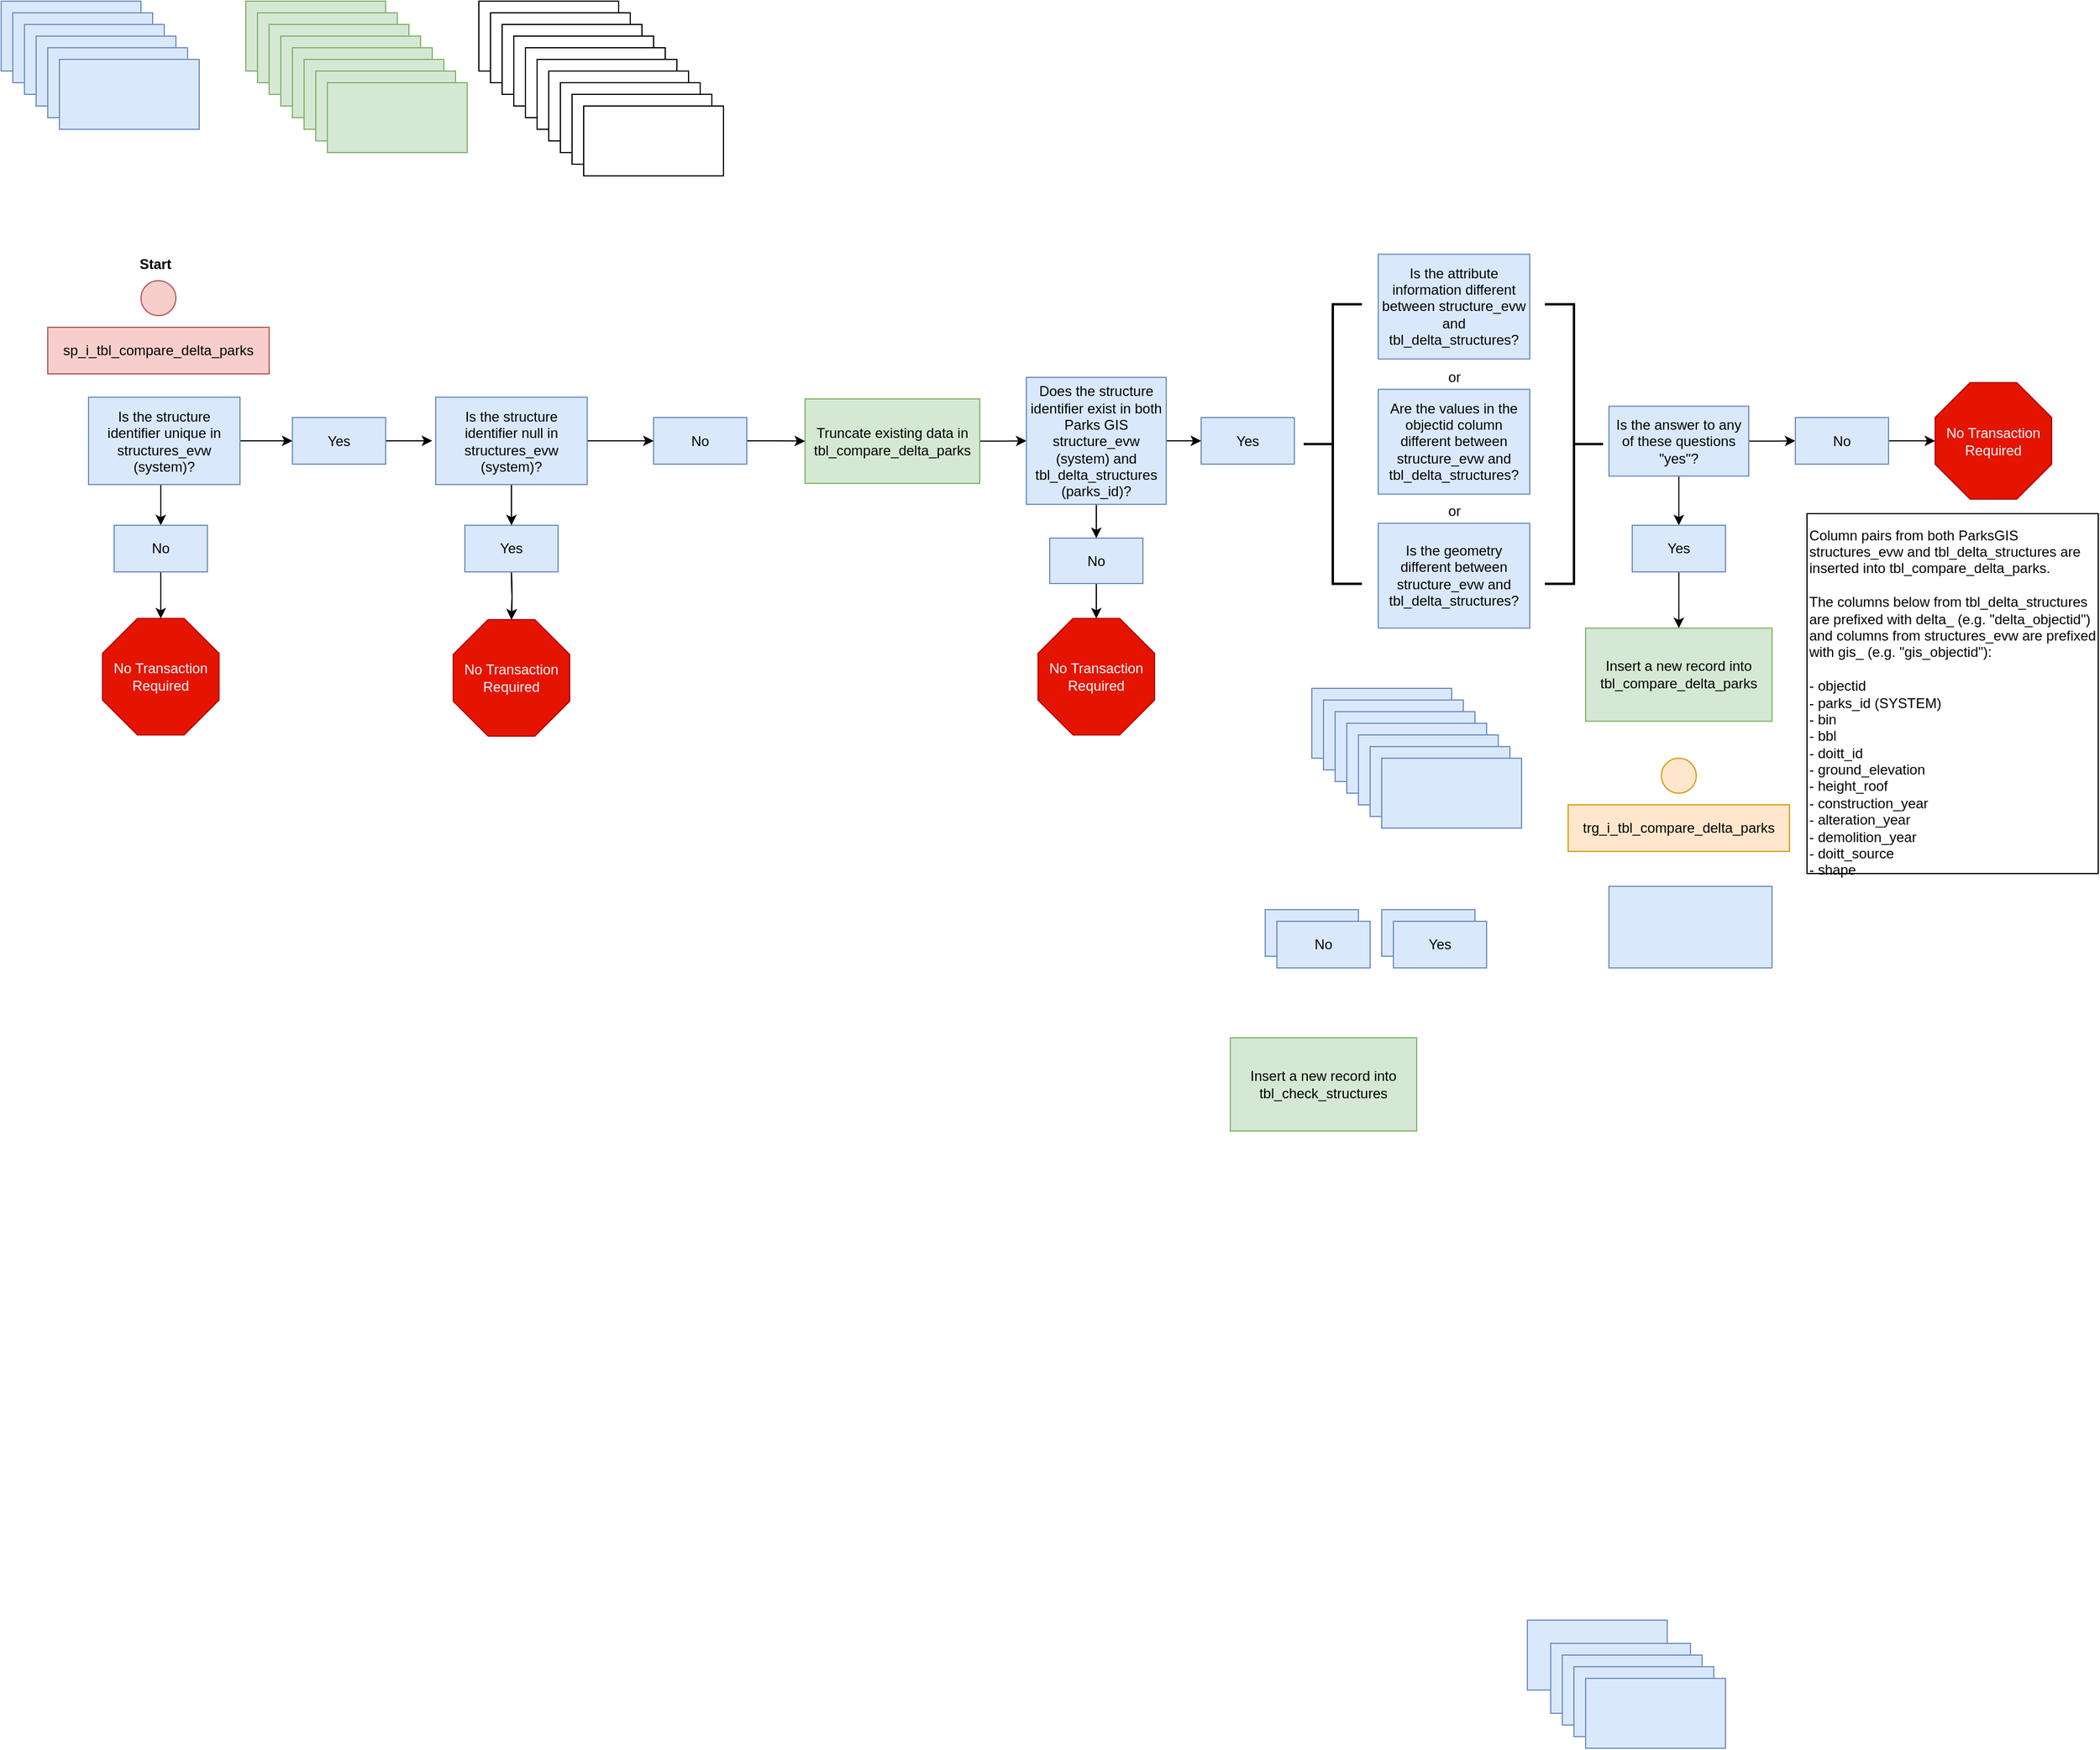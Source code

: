 <mxfile version="13.6.1" type="github">
  <diagram id="yhjQ-BZBC9xmJLAxqM3Y" name="Page-1">
    <mxGraphModel dx="950" dy="590" grid="1" gridSize="10" guides="1" tooltips="1" connect="1" arrows="1" fold="1" page="1" pageScale="1" pageWidth="850" pageHeight="1100" math="0" shadow="0">
      <root>
        <mxCell id="0" />
        <mxCell id="1" parent="0" />
        <mxCell id="AfwoPEnTrvlJszo75pfS-2" value="" style="rounded=0;whiteSpace=wrap;html=1;fillColor=#dae8fc;strokeColor=#6c8ebf;" vertex="1" parent="1">
          <mxGeometry x="40" y="40" width="120" height="60" as="geometry" />
        </mxCell>
        <mxCell id="AfwoPEnTrvlJszo75pfS-3" value="" style="rounded=0;whiteSpace=wrap;html=1;fillColor=#dae8fc;strokeColor=#6c8ebf;" vertex="1" parent="1">
          <mxGeometry x="50" y="50" width="120" height="60" as="geometry" />
        </mxCell>
        <mxCell id="AfwoPEnTrvlJszo75pfS-4" value="" style="rounded=0;whiteSpace=wrap;html=1;fillColor=#dae8fc;strokeColor=#6c8ebf;" vertex="1" parent="1">
          <mxGeometry x="60" y="60" width="120" height="60" as="geometry" />
        </mxCell>
        <mxCell id="AfwoPEnTrvlJszo75pfS-5" value="" style="rounded=0;whiteSpace=wrap;html=1;fillColor=#dae8fc;strokeColor=#6c8ebf;" vertex="1" parent="1">
          <mxGeometry x="70" y="70" width="120" height="60" as="geometry" />
        </mxCell>
        <mxCell id="AfwoPEnTrvlJszo75pfS-6" value="" style="rounded=0;whiteSpace=wrap;html=1;fillColor=#dae8fc;strokeColor=#6c8ebf;" vertex="1" parent="1">
          <mxGeometry x="80" y="80" width="120" height="60" as="geometry" />
        </mxCell>
        <mxCell id="AfwoPEnTrvlJszo75pfS-7" value="" style="rounded=0;whiteSpace=wrap;html=1;fillColor=#dae8fc;strokeColor=#6c8ebf;" vertex="1" parent="1">
          <mxGeometry x="90" y="90" width="120" height="60" as="geometry" />
        </mxCell>
        <mxCell id="AfwoPEnTrvlJszo75pfS-8" value="" style="rounded=0;whiteSpace=wrap;html=1;fillColor=#dae8fc;strokeColor=#6c8ebf;" vertex="1" parent="1">
          <mxGeometry x="1165" y="630" width="120" height="60" as="geometry" />
        </mxCell>
        <mxCell id="AfwoPEnTrvlJszo75pfS-124" value="" style="edgeStyle=orthogonalEdgeStyle;rounded=0;orthogonalLoop=1;jettySize=auto;html=1;" edge="1" parent="1" source="AfwoPEnTrvlJszo75pfS-9" target="AfwoPEnTrvlJszo75pfS-106">
          <mxGeometry relative="1" as="geometry" />
        </mxCell>
        <mxCell id="AfwoPEnTrvlJszo75pfS-126" value="" style="edgeStyle=orthogonalEdgeStyle;rounded=0;orthogonalLoop=1;jettySize=auto;html=1;" edge="1" parent="1" source="AfwoPEnTrvlJszo75pfS-9" target="AfwoPEnTrvlJszo75pfS-109">
          <mxGeometry relative="1" as="geometry" />
        </mxCell>
        <mxCell id="AfwoPEnTrvlJszo75pfS-9" value="Is the answer to any of these questions &quot;yes&quot;?" style="rounded=0;whiteSpace=wrap;html=1;fillColor=#dae8fc;strokeColor=#6c8ebf;" vertex="1" parent="1">
          <mxGeometry x="1420" y="387.75" width="120" height="60" as="geometry" />
        </mxCell>
        <mxCell id="AfwoPEnTrvlJszo75pfS-12" value="" style="rounded=0;whiteSpace=wrap;html=1;fillColor=#d5e8d4;strokeColor=#82b366;" vertex="1" parent="1">
          <mxGeometry x="250" y="40" width="120" height="60" as="geometry" />
        </mxCell>
        <mxCell id="AfwoPEnTrvlJszo75pfS-13" value="" style="rounded=0;whiteSpace=wrap;html=1;fillColor=#d5e8d4;strokeColor=#82b366;" vertex="1" parent="1">
          <mxGeometry x="260" y="50" width="120" height="60" as="geometry" />
        </mxCell>
        <mxCell id="AfwoPEnTrvlJszo75pfS-14" value="" style="rounded=0;whiteSpace=wrap;html=1;fillColor=#d5e8d4;strokeColor=#82b366;" vertex="1" parent="1">
          <mxGeometry x="270" y="60" width="120" height="60" as="geometry" />
        </mxCell>
        <mxCell id="AfwoPEnTrvlJszo75pfS-15" value="" style="rounded=0;whiteSpace=wrap;html=1;fillColor=#d5e8d4;strokeColor=#82b366;" vertex="1" parent="1">
          <mxGeometry x="280" y="70" width="120" height="60" as="geometry" />
        </mxCell>
        <mxCell id="AfwoPEnTrvlJszo75pfS-16" value="" style="rounded=0;whiteSpace=wrap;html=1;fillColor=#d5e8d4;strokeColor=#82b366;" vertex="1" parent="1">
          <mxGeometry x="290" y="80" width="120" height="60" as="geometry" />
        </mxCell>
        <mxCell id="AfwoPEnTrvlJszo75pfS-17" value="" style="rounded=0;whiteSpace=wrap;html=1;fillColor=#d5e8d4;strokeColor=#82b366;" vertex="1" parent="1">
          <mxGeometry x="300" y="90" width="120" height="60" as="geometry" />
        </mxCell>
        <mxCell id="AfwoPEnTrvlJszo75pfS-18" value="" style="rounded=0;whiteSpace=wrap;html=1;fillColor=#d5e8d4;strokeColor=#82b366;" vertex="1" parent="1">
          <mxGeometry x="310" y="100" width="120" height="60" as="geometry" />
        </mxCell>
        <mxCell id="AfwoPEnTrvlJszo75pfS-19" value="" style="rounded=0;whiteSpace=wrap;html=1;fillColor=#d5e8d4;strokeColor=#82b366;" vertex="1" parent="1">
          <mxGeometry x="320" y="110" width="120" height="60" as="geometry" />
        </mxCell>
        <mxCell id="AfwoPEnTrvlJszo75pfS-20" value="Insert a new record into tbl_compare_delta_parks" style="rounded=0;whiteSpace=wrap;html=1;fillColor=#d5e8d4;strokeColor=#82b366;" vertex="1" parent="1">
          <mxGeometry x="1400" y="578.25" width="160" height="80" as="geometry" />
        </mxCell>
        <mxCell id="AfwoPEnTrvlJszo75pfS-88" value="" style="edgeStyle=orthogonalEdgeStyle;rounded=0;orthogonalLoop=1;jettySize=auto;html=1;" edge="1" parent="1" source="AfwoPEnTrvlJszo75pfS-21" target="AfwoPEnTrvlJszo75pfS-87">
          <mxGeometry relative="1" as="geometry" />
        </mxCell>
        <mxCell id="AfwoPEnTrvlJszo75pfS-21" value="Truncate existing data in tbl_compare_delta_parks" style="rounded=0;whiteSpace=wrap;html=1;fillColor=#d5e8d4;strokeColor=#82b366;" vertex="1" parent="1">
          <mxGeometry x="730" y="381.5" width="150" height="72.5" as="geometry" />
        </mxCell>
        <mxCell id="AfwoPEnTrvlJszo75pfS-24" value="" style="rounded=0;whiteSpace=wrap;html=1;" vertex="1" parent="1">
          <mxGeometry x="450" y="40" width="120" height="60" as="geometry" />
        </mxCell>
        <mxCell id="AfwoPEnTrvlJszo75pfS-25" value="" style="rounded=0;whiteSpace=wrap;html=1;" vertex="1" parent="1">
          <mxGeometry x="460" y="50" width="120" height="60" as="geometry" />
        </mxCell>
        <mxCell id="AfwoPEnTrvlJszo75pfS-26" value="" style="rounded=0;whiteSpace=wrap;html=1;" vertex="1" parent="1">
          <mxGeometry x="470" y="60" width="120" height="60" as="geometry" />
        </mxCell>
        <mxCell id="AfwoPEnTrvlJszo75pfS-27" value="" style="rounded=0;whiteSpace=wrap;html=1;" vertex="1" parent="1">
          <mxGeometry x="480" y="70" width="120" height="60" as="geometry" />
        </mxCell>
        <mxCell id="AfwoPEnTrvlJszo75pfS-28" value="" style="rounded=0;whiteSpace=wrap;html=1;" vertex="1" parent="1">
          <mxGeometry x="490" y="80" width="120" height="60" as="geometry" />
        </mxCell>
        <mxCell id="AfwoPEnTrvlJszo75pfS-29" value="" style="rounded=0;whiteSpace=wrap;html=1;" vertex="1" parent="1">
          <mxGeometry x="500" y="90" width="120" height="60" as="geometry" />
        </mxCell>
        <mxCell id="AfwoPEnTrvlJszo75pfS-30" value="" style="rounded=0;whiteSpace=wrap;html=1;" vertex="1" parent="1">
          <mxGeometry x="510" y="100" width="120" height="60" as="geometry" />
        </mxCell>
        <mxCell id="AfwoPEnTrvlJszo75pfS-31" value="" style="rounded=0;whiteSpace=wrap;html=1;" vertex="1" parent="1">
          <mxGeometry x="520" y="110" width="120" height="60" as="geometry" />
        </mxCell>
        <mxCell id="AfwoPEnTrvlJszo75pfS-32" value="" style="rounded=0;whiteSpace=wrap;html=1;" vertex="1" parent="1">
          <mxGeometry x="530" y="120" width="120" height="60" as="geometry" />
        </mxCell>
        <mxCell id="AfwoPEnTrvlJszo75pfS-33" value="" style="rounded=0;whiteSpace=wrap;html=1;" vertex="1" parent="1">
          <mxGeometry x="540" y="130" width="120" height="60" as="geometry" />
        </mxCell>
        <mxCell id="AfwoPEnTrvlJszo75pfS-42" value="" style="ellipse;whiteSpace=wrap;html=1;aspect=fixed;fillColor=#f8cecc;strokeColor=#b85450;" vertex="1" parent="1">
          <mxGeometry x="160" y="280" width="30" height="30" as="geometry" />
        </mxCell>
        <mxCell id="AfwoPEnTrvlJszo75pfS-50" value="sp_i_tbl_compare_delta_parks" style="rounded=0;whiteSpace=wrap;html=1;fillColor=#f8cecc;strokeColor=#b85450;" vertex="1" parent="1">
          <mxGeometry x="80" y="320" width="190" height="40" as="geometry" />
        </mxCell>
        <mxCell id="AfwoPEnTrvlJszo75pfS-71" style="edgeStyle=orthogonalEdgeStyle;rounded=0;orthogonalLoop=1;jettySize=auto;html=1;exitX=0.5;exitY=1;exitDx=0;exitDy=0;entryX=0.5;entryY=0;entryDx=0;entryDy=0;" edge="1" parent="1" source="AfwoPEnTrvlJszo75pfS-52" target="AfwoPEnTrvlJszo75pfS-59">
          <mxGeometry relative="1" as="geometry" />
        </mxCell>
        <mxCell id="AfwoPEnTrvlJszo75pfS-75" style="edgeStyle=orthogonalEdgeStyle;rounded=0;orthogonalLoop=1;jettySize=auto;html=1;exitX=1;exitY=0.5;exitDx=0;exitDy=0;entryX=0;entryY=0.5;entryDx=0;entryDy=0;" edge="1" parent="1" source="AfwoPEnTrvlJszo75pfS-52" target="AfwoPEnTrvlJszo75pfS-67">
          <mxGeometry relative="1" as="geometry" />
        </mxCell>
        <mxCell id="AfwoPEnTrvlJszo75pfS-52" value="Is the structure identifier unique in structures_evw (system)?" style="rounded=0;whiteSpace=wrap;html=1;fillColor=#dae8fc;strokeColor=#6c8ebf;" vertex="1" parent="1">
          <mxGeometry x="115" y="380" width="130" height="75" as="geometry" />
        </mxCell>
        <mxCell id="AfwoPEnTrvlJszo75pfS-53" value="&lt;span&gt;Is the geometry different between structure_evw and tbl_delta_structures?&lt;/span&gt;" style="rounded=0;whiteSpace=wrap;html=1;fillColor=#dae8fc;strokeColor=#6c8ebf;" vertex="1" parent="1">
          <mxGeometry x="1222" y="488.25" width="130" height="90" as="geometry" />
        </mxCell>
        <mxCell id="AfwoPEnTrvlJszo75pfS-86" value="" style="edgeStyle=orthogonalEdgeStyle;rounded=0;orthogonalLoop=1;jettySize=auto;html=1;" edge="1" parent="1" source="AfwoPEnTrvlJszo75pfS-57" target="AfwoPEnTrvlJszo75pfS-21">
          <mxGeometry relative="1" as="geometry" />
        </mxCell>
        <mxCell id="AfwoPEnTrvlJszo75pfS-57" value="No" style="rounded=0;whiteSpace=wrap;html=1;fillColor=#dae8fc;strokeColor=#6c8ebf;" vertex="1" parent="1">
          <mxGeometry x="600" y="397.5" width="80" height="40" as="geometry" />
        </mxCell>
        <mxCell id="AfwoPEnTrvlJszo75pfS-79" value="" style="edgeStyle=orthogonalEdgeStyle;rounded=0;orthogonalLoop=1;jettySize=auto;html=1;" edge="1" parent="1" target="AfwoPEnTrvlJszo75pfS-78">
          <mxGeometry relative="1" as="geometry">
            <mxPoint x="478" y="530" as="sourcePoint" />
          </mxGeometry>
        </mxCell>
        <mxCell id="AfwoPEnTrvlJszo75pfS-74" style="edgeStyle=orthogonalEdgeStyle;rounded=0;orthogonalLoop=1;jettySize=auto;html=1;exitX=0.5;exitY=1;exitDx=0;exitDy=0;entryX=0.5;entryY=0;entryDx=0;entryDy=0;entryPerimeter=0;" edge="1" parent="1" source="AfwoPEnTrvlJszo75pfS-59" target="AfwoPEnTrvlJszo75pfS-72">
          <mxGeometry relative="1" as="geometry" />
        </mxCell>
        <mxCell id="AfwoPEnTrvlJszo75pfS-59" value="No" style="rounded=0;whiteSpace=wrap;html=1;fillColor=#dae8fc;strokeColor=#6c8ebf;" vertex="1" parent="1">
          <mxGeometry x="137" y="490" width="80" height="40" as="geometry" />
        </mxCell>
        <mxCell id="AfwoPEnTrvlJszo75pfS-65" value="Yes" style="rounded=0;whiteSpace=wrap;html=1;fillColor=#dae8fc;strokeColor=#6c8ebf;" vertex="1" parent="1">
          <mxGeometry x="1070" y="397.5" width="80" height="40" as="geometry" />
        </mxCell>
        <mxCell id="AfwoPEnTrvlJszo75pfS-66" value="Yes" style="rounded=0;whiteSpace=wrap;html=1;fillColor=#dae8fc;strokeColor=#6c8ebf;" vertex="1" parent="1">
          <mxGeometry x="438" y="490" width="80" height="40" as="geometry" />
        </mxCell>
        <mxCell id="AfwoPEnTrvlJszo75pfS-76" style="edgeStyle=orthogonalEdgeStyle;rounded=0;orthogonalLoop=1;jettySize=auto;html=1;exitX=1;exitY=0.5;exitDx=0;exitDy=0;" edge="1" parent="1" source="AfwoPEnTrvlJszo75pfS-67">
          <mxGeometry relative="1" as="geometry">
            <mxPoint x="410" y="417.412" as="targetPoint" />
          </mxGeometry>
        </mxCell>
        <mxCell id="AfwoPEnTrvlJszo75pfS-67" value="Yes" style="rounded=0;whiteSpace=wrap;html=1;fillColor=#dae8fc;strokeColor=#6c8ebf;" vertex="1" parent="1">
          <mxGeometry x="290" y="397.5" width="80" height="40" as="geometry" />
        </mxCell>
        <mxCell id="AfwoPEnTrvlJszo75pfS-77" value="" style="edgeStyle=orthogonalEdgeStyle;rounded=0;orthogonalLoop=1;jettySize=auto;html=1;" edge="1" parent="1" source="AfwoPEnTrvlJszo75pfS-70">
          <mxGeometry relative="1" as="geometry">
            <mxPoint x="478" y="490" as="targetPoint" />
          </mxGeometry>
        </mxCell>
        <mxCell id="AfwoPEnTrvlJszo75pfS-80" value="" style="edgeStyle=orthogonalEdgeStyle;rounded=0;orthogonalLoop=1;jettySize=auto;html=1;" edge="1" parent="1" source="AfwoPEnTrvlJszo75pfS-70" target="AfwoPEnTrvlJszo75pfS-57">
          <mxGeometry relative="1" as="geometry" />
        </mxCell>
        <mxCell id="AfwoPEnTrvlJszo75pfS-70" value="Is the structure identifier null in structures_evw (system)?" style="rounded=0;whiteSpace=wrap;html=1;fillColor=#dae8fc;strokeColor=#6c8ebf;" vertex="1" parent="1">
          <mxGeometry x="413" y="380" width="130" height="75" as="geometry" />
        </mxCell>
        <mxCell id="AfwoPEnTrvlJszo75pfS-72" value="No Transaction Required" style="whiteSpace=wrap;html=1;shape=mxgraph.basic.octagon2;align=center;verticalAlign=middle;dx=15;fillColor=#e51400;strokeColor=#B20000;fontColor=#ffffff;" vertex="1" parent="1">
          <mxGeometry x="127" y="570" width="100" height="100" as="geometry" />
        </mxCell>
        <mxCell id="AfwoPEnTrvlJszo75pfS-78" value="No Transaction Required" style="whiteSpace=wrap;html=1;shape=mxgraph.basic.octagon2;align=center;verticalAlign=middle;dx=15;fillColor=#e51400;strokeColor=#B20000;fontColor=#ffffff;" vertex="1" parent="1">
          <mxGeometry x="428" y="571" width="100" height="100" as="geometry" />
        </mxCell>
        <mxCell id="AfwoPEnTrvlJszo75pfS-94" value="" style="edgeStyle=orthogonalEdgeStyle;rounded=0;orthogonalLoop=1;jettySize=auto;html=1;" edge="1" parent="1" source="AfwoPEnTrvlJszo75pfS-83" target="AfwoPEnTrvlJszo75pfS-93">
          <mxGeometry relative="1" as="geometry" />
        </mxCell>
        <mxCell id="AfwoPEnTrvlJszo75pfS-83" value="No" style="rounded=0;whiteSpace=wrap;html=1;fillColor=#dae8fc;strokeColor=#6c8ebf;" vertex="1" parent="1">
          <mxGeometry x="940" y="501" width="80" height="39" as="geometry" />
        </mxCell>
        <mxCell id="AfwoPEnTrvlJszo75pfS-84" value="" style="edgeStyle=orthogonalEdgeStyle;rounded=0;orthogonalLoop=1;jettySize=auto;html=1;" edge="1" parent="1">
          <mxGeometry relative="1" as="geometry">
            <mxPoint x="478" y="531" as="sourcePoint" />
            <mxPoint x="478" y="571" as="targetPoint" />
          </mxGeometry>
        </mxCell>
        <mxCell id="AfwoPEnTrvlJszo75pfS-91" value="" style="edgeStyle=orthogonalEdgeStyle;rounded=0;orthogonalLoop=1;jettySize=auto;html=1;" edge="1" parent="1" source="AfwoPEnTrvlJszo75pfS-87" target="AfwoPEnTrvlJszo75pfS-83">
          <mxGeometry relative="1" as="geometry" />
        </mxCell>
        <mxCell id="AfwoPEnTrvlJszo75pfS-92" value="" style="edgeStyle=orthogonalEdgeStyle;rounded=0;orthogonalLoop=1;jettySize=auto;html=1;" edge="1" parent="1" source="AfwoPEnTrvlJszo75pfS-87" target="AfwoPEnTrvlJszo75pfS-65">
          <mxGeometry relative="1" as="geometry" />
        </mxCell>
        <mxCell id="AfwoPEnTrvlJszo75pfS-87" value="Does the structure identifier exist in both Parks GIS structure_evw (system) and tbl_delta_structures (parks_id)?" style="rounded=0;whiteSpace=wrap;html=1;fillColor=#dae8fc;strokeColor=#6c8ebf;" vertex="1" parent="1">
          <mxGeometry x="920" y="363" width="120" height="109" as="geometry" />
        </mxCell>
        <mxCell id="AfwoPEnTrvlJszo75pfS-89" value="Is the attribute information different between structure_evw and tbl_delta_structures?" style="rounded=0;whiteSpace=wrap;html=1;fillColor=#dae8fc;strokeColor=#6c8ebf;" vertex="1" parent="1">
          <mxGeometry x="1222" y="257.25" width="130" height="90" as="geometry" />
        </mxCell>
        <mxCell id="AfwoPEnTrvlJszo75pfS-90" value="&lt;span&gt;Are the values in the objectid column different between structure_evw and tbl_delta_structures?&lt;/span&gt;" style="rounded=0;whiteSpace=wrap;html=1;fillColor=#dae8fc;strokeColor=#6c8ebf;" vertex="1" parent="1">
          <mxGeometry x="1222" y="373.25" width="130" height="90" as="geometry" />
        </mxCell>
        <mxCell id="AfwoPEnTrvlJszo75pfS-93" value="No Transaction Required" style="whiteSpace=wrap;html=1;shape=mxgraph.basic.octagon2;align=center;verticalAlign=middle;dx=15;fillColor=#e51400;strokeColor=#B20000;fontColor=#ffffff;" vertex="1" parent="1">
          <mxGeometry x="930" y="570" width="100" height="100" as="geometry" />
        </mxCell>
        <mxCell id="AfwoPEnTrvlJszo75pfS-96" value="" style="strokeWidth=2;html=1;shape=mxgraph.flowchart.annotation_2;align=left;labelPosition=right;pointerEvents=1;fillColor=#FF0000;gradientColor=none;" vertex="1" parent="1">
          <mxGeometry x="1158" y="300.25" width="50" height="240" as="geometry" />
        </mxCell>
        <mxCell id="AfwoPEnTrvlJszo75pfS-97" value="" style="rounded=0;whiteSpace=wrap;html=1;fillColor=#dae8fc;strokeColor=#6c8ebf;" vertex="1" parent="1">
          <mxGeometry x="1175" y="640" width="120" height="60" as="geometry" />
        </mxCell>
        <mxCell id="AfwoPEnTrvlJszo75pfS-98" value="" style="rounded=0;whiteSpace=wrap;html=1;fillColor=#dae8fc;strokeColor=#6c8ebf;" vertex="1" parent="1">
          <mxGeometry x="1185" y="650" width="120" height="60" as="geometry" />
        </mxCell>
        <mxCell id="AfwoPEnTrvlJszo75pfS-99" value="" style="rounded=0;whiteSpace=wrap;html=1;fillColor=#dae8fc;strokeColor=#6c8ebf;" vertex="1" parent="1">
          <mxGeometry x="1195" y="660" width="120" height="60" as="geometry" />
        </mxCell>
        <mxCell id="AfwoPEnTrvlJszo75pfS-100" value="" style="rounded=0;whiteSpace=wrap;html=1;fillColor=#dae8fc;strokeColor=#6c8ebf;" vertex="1" parent="1">
          <mxGeometry x="1205" y="670" width="120" height="60" as="geometry" />
        </mxCell>
        <mxCell id="AfwoPEnTrvlJszo75pfS-101" value="" style="rounded=0;whiteSpace=wrap;html=1;fillColor=#dae8fc;strokeColor=#6c8ebf;" vertex="1" parent="1">
          <mxGeometry x="1215" y="680" width="120" height="60" as="geometry" />
        </mxCell>
        <mxCell id="AfwoPEnTrvlJszo75pfS-102" value="" style="rounded=0;whiteSpace=wrap;html=1;fillColor=#dae8fc;strokeColor=#6c8ebf;" vertex="1" parent="1">
          <mxGeometry x="1225" y="690" width="120" height="60" as="geometry" />
        </mxCell>
        <mxCell id="AfwoPEnTrvlJszo75pfS-103" value="" style="rounded=0;whiteSpace=wrap;html=1;fillColor=#dae8fc;strokeColor=#6c8ebf;" vertex="1" parent="1">
          <mxGeometry x="1390" y="1470" width="120" height="60" as="geometry" />
        </mxCell>
        <mxCell id="AfwoPEnTrvlJszo75pfS-104" value="No" style="rounded=0;whiteSpace=wrap;html=1;fillColor=#dae8fc;strokeColor=#6c8ebf;" vertex="1" parent="1">
          <mxGeometry x="1125" y="820" width="80" height="40" as="geometry" />
        </mxCell>
        <mxCell id="AfwoPEnTrvlJszo75pfS-105" value="No" style="rounded=0;whiteSpace=wrap;html=1;fillColor=#dae8fc;strokeColor=#6c8ebf;" vertex="1" parent="1">
          <mxGeometry x="1135" y="830" width="80" height="40" as="geometry" />
        </mxCell>
        <mxCell id="AfwoPEnTrvlJszo75pfS-125" value="" style="edgeStyle=orthogonalEdgeStyle;rounded=0;orthogonalLoop=1;jettySize=auto;html=1;" edge="1" parent="1" source="AfwoPEnTrvlJszo75pfS-106" target="AfwoPEnTrvlJszo75pfS-115">
          <mxGeometry relative="1" as="geometry" />
        </mxCell>
        <mxCell id="AfwoPEnTrvlJszo75pfS-106" value="No" style="rounded=0;whiteSpace=wrap;html=1;fillColor=#dae8fc;strokeColor=#6c8ebf;" vertex="1" parent="1">
          <mxGeometry x="1580" y="397.5" width="80" height="40" as="geometry" />
        </mxCell>
        <mxCell id="AfwoPEnTrvlJszo75pfS-107" value="Yes" style="rounded=0;whiteSpace=wrap;html=1;fillColor=#dae8fc;strokeColor=#6c8ebf;" vertex="1" parent="1">
          <mxGeometry x="1225" y="820" width="80" height="40" as="geometry" />
        </mxCell>
        <mxCell id="AfwoPEnTrvlJszo75pfS-108" value="Yes" style="rounded=0;whiteSpace=wrap;html=1;fillColor=#dae8fc;strokeColor=#6c8ebf;" vertex="1" parent="1">
          <mxGeometry x="1235" y="830" width="80" height="40" as="geometry" />
        </mxCell>
        <mxCell id="AfwoPEnTrvlJszo75pfS-128" value="" style="edgeStyle=orthogonalEdgeStyle;rounded=0;orthogonalLoop=1;jettySize=auto;html=1;" edge="1" parent="1" source="AfwoPEnTrvlJszo75pfS-109" target="AfwoPEnTrvlJszo75pfS-20">
          <mxGeometry relative="1" as="geometry" />
        </mxCell>
        <mxCell id="AfwoPEnTrvlJszo75pfS-109" value="Yes" style="rounded=0;whiteSpace=wrap;html=1;fillColor=#dae8fc;strokeColor=#6c8ebf;" vertex="1" parent="1">
          <mxGeometry x="1440" y="490" width="80" height="40" as="geometry" />
        </mxCell>
        <mxCell id="AfwoPEnTrvlJszo75pfS-115" value="No Transaction Required" style="whiteSpace=wrap;html=1;shape=mxgraph.basic.octagon2;align=center;verticalAlign=middle;dx=15;fillColor=#e51400;strokeColor=#B20000;fontColor=#ffffff;" vertex="1" parent="1">
          <mxGeometry x="1700" y="367.5" width="100" height="100" as="geometry" />
        </mxCell>
        <mxCell id="AfwoPEnTrvlJszo75pfS-119" value="" style="strokeWidth=2;html=1;shape=mxgraph.flowchart.annotation_2;align=left;labelPosition=right;pointerEvents=1;fillColor=#FF0000;gradientColor=none;rotation=-180;" vertex="1" parent="1">
          <mxGeometry x="1365" y="300.25" width="50" height="240" as="geometry" />
        </mxCell>
        <mxCell id="AfwoPEnTrvlJszo75pfS-121" value="or" style="text;html=1;align=center;verticalAlign=middle;resizable=0;points=[];autosize=1;" vertex="1" parent="1">
          <mxGeometry x="1272" y="353.25" width="30" height="20" as="geometry" />
        </mxCell>
        <mxCell id="AfwoPEnTrvlJszo75pfS-123" value="or" style="text;html=1;align=center;verticalAlign=middle;resizable=0;points=[];autosize=1;" vertex="1" parent="1">
          <mxGeometry x="1272" y="468.25" width="30" height="20" as="geometry" />
        </mxCell>
        <mxCell id="AfwoPEnTrvlJszo75pfS-127" value="&lt;div&gt;&lt;br&gt;&lt;/div&gt;&lt;div&gt;&lt;br&gt;&lt;/div&gt;&lt;div&gt;&lt;br&gt;&lt;/div&gt;&lt;div&gt;Column pairs from both ParksGIS structures_evw and tbl_delta_structures are inserted into tbl_compare_delta_parks.&lt;br&gt;&lt;/div&gt;&lt;div&gt;&lt;br&gt;&lt;/div&gt;&lt;div&gt;The columns below from tbl_delta_structures are prefixed with delta_ (e.g. &quot;delta_objectid&quot;) and columns from structures_evw are prefixed with gis_ (e.g. &quot;gis_objectid&quot;):&lt;br&gt;&lt;/div&gt;&lt;div&gt;&lt;br&gt;&lt;/div&gt;&lt;div&gt;- objectid&lt;/div&gt;&lt;div&gt;- parks_id (SYSTEM)&amp;nbsp;&lt;/div&gt;&lt;div&gt;- bin&lt;/div&gt;&lt;div&gt;- bbl&lt;/div&gt;&lt;div&gt;- doitt_id&lt;/div&gt;&lt;div&gt;- ground_elevation&lt;/div&gt;&lt;div&gt;- height_roof&lt;/div&gt;&lt;div&gt;- construction_year&lt;/div&gt;&lt;div&gt;- alteration_year&lt;/div&gt;&lt;div&gt;- demolition_year&lt;/div&gt;&lt;div&gt;- doitt_source&lt;/div&gt;&lt;div&gt;- shape&lt;/div&gt;&lt;div&gt;&lt;br&gt;&lt;/div&gt;&lt;div&gt;&lt;br&gt;&lt;/div&gt;" style="rounded=0;whiteSpace=wrap;html=1;align=left;" vertex="1" parent="1">
          <mxGeometry x="1590" y="480" width="250" height="309" as="geometry" />
        </mxCell>
        <mxCell id="AfwoPEnTrvlJszo75pfS-129" value="" style="rounded=0;whiteSpace=wrap;html=1;fillColor=#dae8fc;strokeColor=#6c8ebf;" vertex="1" parent="1">
          <mxGeometry x="1350" y="1430" width="120" height="60" as="geometry" />
        </mxCell>
        <mxCell id="AfwoPEnTrvlJszo75pfS-130" value="" style="rounded=0;whiteSpace=wrap;html=1;fillColor=#dae8fc;strokeColor=#6c8ebf;" vertex="1" parent="1">
          <mxGeometry x="1420" y="800" width="140" height="70" as="geometry" />
        </mxCell>
        <mxCell id="AfwoPEnTrvlJszo75pfS-131" value="" style="rounded=0;whiteSpace=wrap;html=1;fillColor=#dae8fc;strokeColor=#6c8ebf;" vertex="1" parent="1">
          <mxGeometry x="1370" y="1450" width="120" height="60" as="geometry" />
        </mxCell>
        <mxCell id="AfwoPEnTrvlJszo75pfS-132" value="" style="rounded=0;whiteSpace=wrap;html=1;fillColor=#dae8fc;strokeColor=#6c8ebf;" vertex="1" parent="1">
          <mxGeometry x="1380" y="1460" width="120" height="60" as="geometry" />
        </mxCell>
        <mxCell id="AfwoPEnTrvlJszo75pfS-133" value="" style="rounded=0;whiteSpace=wrap;html=1;fillColor=#dae8fc;strokeColor=#6c8ebf;" vertex="1" parent="1">
          <mxGeometry x="1390" y="1470" width="120" height="60" as="geometry" />
        </mxCell>
        <mxCell id="AfwoPEnTrvlJszo75pfS-134" value="" style="rounded=0;whiteSpace=wrap;html=1;fillColor=#dae8fc;strokeColor=#6c8ebf;" vertex="1" parent="1">
          <mxGeometry x="1400" y="1480" width="120" height="60" as="geometry" />
        </mxCell>
        <mxCell id="AfwoPEnTrvlJszo75pfS-135" value="" style="ellipse;whiteSpace=wrap;html=1;aspect=fixed;fillColor=#ffe6cc;strokeColor=#d79b00;" vertex="1" parent="1">
          <mxGeometry x="1465" y="690" width="30" height="30" as="geometry" />
        </mxCell>
        <mxCell id="AfwoPEnTrvlJszo75pfS-136" value="trg_i_tbl_compare_delta_parks" style="rounded=0;whiteSpace=wrap;html=1;fillColor=#ffe6cc;strokeColor=#d79b00;" vertex="1" parent="1">
          <mxGeometry x="1385" y="730" width="190" height="40" as="geometry" />
        </mxCell>
        <mxCell id="AfwoPEnTrvlJszo75pfS-137" value="&lt;b&gt;Start&lt;/b&gt;" style="text;html=1;align=center;verticalAlign=middle;resizable=0;points=[];autosize=1;" vertex="1" parent="1">
          <mxGeometry x="152" y="256" width="40" height="20" as="geometry" />
        </mxCell>
        <mxCell id="AfwoPEnTrvlJszo75pfS-138" value="Insert a new record into tbl_check_structures" style="rounded=0;whiteSpace=wrap;html=1;fillColor=#d5e8d4;strokeColor=#82b366;" vertex="1" parent="1">
          <mxGeometry x="1095" y="930" width="160" height="80" as="geometry" />
        </mxCell>
      </root>
    </mxGraphModel>
  </diagram>
</mxfile>
